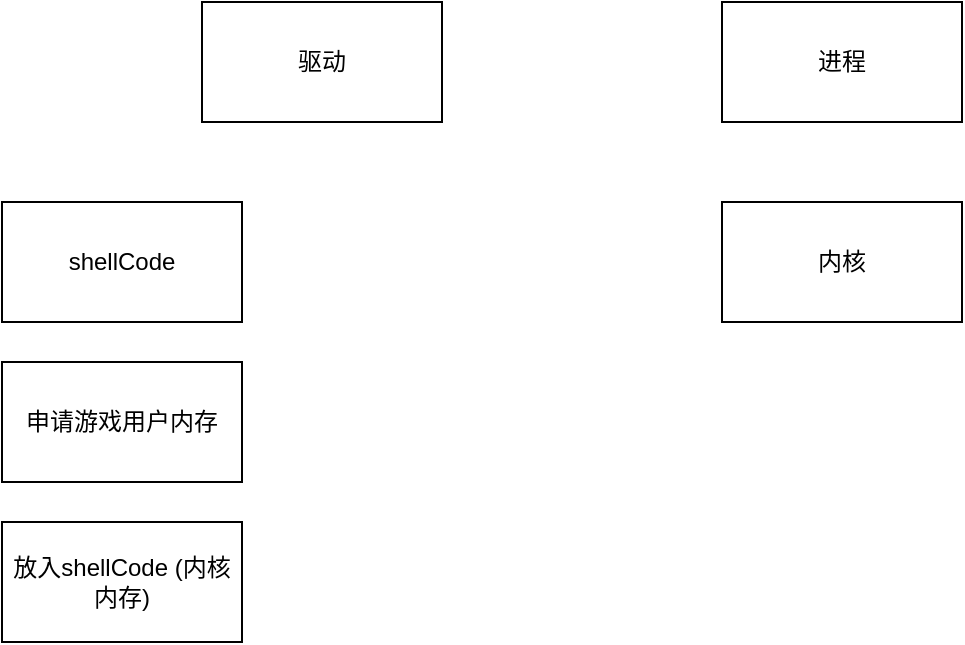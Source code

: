 <mxfile version="24.3.1" type="github" pages="2">
  <diagram name="第 1 页" id="amTzQ4nQgbFOFL9EsWye">
    <mxGraphModel dx="1221" dy="626" grid="1" gridSize="10" guides="1" tooltips="1" connect="1" arrows="1" fold="1" page="1" pageScale="1" pageWidth="827" pageHeight="1169" math="0" shadow="0">
      <root>
        <mxCell id="0" />
        <mxCell id="1" parent="0" />
        <mxCell id="vFY7mL4guIHpAwKgdtx8-1" value="驱动" style="rounded=0;whiteSpace=wrap;html=1;" parent="1" vertex="1">
          <mxGeometry x="160" y="170" width="120" height="60" as="geometry" />
        </mxCell>
        <mxCell id="vFY7mL4guIHpAwKgdtx8-2" value="进程" style="rounded=0;whiteSpace=wrap;html=1;" parent="1" vertex="1">
          <mxGeometry x="420" y="170" width="120" height="60" as="geometry" />
        </mxCell>
        <mxCell id="vFY7mL4guIHpAwKgdtx8-3" value="内核" style="rounded=0;whiteSpace=wrap;html=1;" parent="1" vertex="1">
          <mxGeometry x="420" y="270" width="120" height="60" as="geometry" />
        </mxCell>
        <mxCell id="vFY7mL4guIHpAwKgdtx8-4" value="shellCode" style="rounded=0;whiteSpace=wrap;html=1;" parent="1" vertex="1">
          <mxGeometry x="60" y="270" width="120" height="60" as="geometry" />
        </mxCell>
        <mxCell id="vFY7mL4guIHpAwKgdtx8-5" value="申请游戏用户内存" style="rounded=0;whiteSpace=wrap;html=1;" parent="1" vertex="1">
          <mxGeometry x="60" y="350" width="120" height="60" as="geometry" />
        </mxCell>
        <mxCell id="vFY7mL4guIHpAwKgdtx8-6" value="放入shellCode (内核内存)" style="rounded=0;whiteSpace=wrap;html=1;" parent="1" vertex="1">
          <mxGeometry x="60" y="430" width="120" height="60" as="geometry" />
        </mxCell>
      </root>
    </mxGraphModel>
  </diagram>
  <diagram id="orKUI0VS1pnv4E4xQvf8" name="window进程创建">
    <mxGraphModel dx="1221" dy="626" grid="1" gridSize="10" guides="1" tooltips="1" connect="1" arrows="1" fold="1" page="1" pageScale="1" pageWidth="827" pageHeight="1169" math="0" shadow="0">
      <root>
        <mxCell id="0" />
        <mxCell id="1" parent="0" />
        <mxCell id="v5f-sOpUTFKPdSqthmKz-1" value="创建进程" style="rounded=0;whiteSpace=wrap;html=1;" parent="1" vertex="1">
          <mxGeometry x="340" y="180" width="120" height="60" as="geometry" />
        </mxCell>
        <mxCell id="v5f-sOpUTFKPdSqthmKz-2" value="创建进程控制块" style="rounded=0;whiteSpace=wrap;html=1;" parent="1" vertex="1">
          <mxGeometry x="340" y="260" width="120" height="60" as="geometry" />
        </mxCell>
        <mxCell id="v5f-sOpUTFKPdSqthmKz-3" value="cmd.exe run qq.exe" style="rounded=0;whiteSpace=wrap;html=1;" parent="1" vertex="1">
          <mxGeometry x="340" y="90" width="120" height="60" as="geometry" />
        </mxCell>
        <mxCell id="v5f-sOpUTFKPdSqthmKz-4" value="创建线程" style="rounded=0;whiteSpace=wrap;html=1;" parent="1" vertex="1">
          <mxGeometry x="340" y="340" width="120" height="60" as="geometry" />
        </mxCell>
        <mxCell id="v5f-sOpUTFKPdSqthmKz-5" value="创建线程控制块" style="rounded=0;whiteSpace=wrap;html=1;" parent="1" vertex="1">
          <mxGeometry x="340" y="420" width="120" height="60" as="geometry" />
        </mxCell>
        <mxCell id="v5f-sOpUTFKPdSqthmKz-6" value="创建用户空间" style="rounded=0;whiteSpace=wrap;html=1;" parent="1" vertex="1">
          <mxGeometry x="480" y="260" width="120" height="60" as="geometry" />
        </mxCell>
        <mxCell id="v5f-sOpUTFKPdSqthmKz-7" value="文件映像区" style="rounded=0;whiteSpace=wrap;html=1;" parent="1" vertex="1">
          <mxGeometry x="640" y="230" width="120" height="60" as="geometry" />
        </mxCell>
        <mxCell id="v5f-sOpUTFKPdSqthmKz-8" value="装入exe文件" style="rounded=0;whiteSpace=wrap;html=1;" parent="1" vertex="1">
          <mxGeometry x="780" y="180" width="120" height="60" as="geometry" />
        </mxCell>
        <mxCell id="v5f-sOpUTFKPdSqthmKz-9" value="装入ntdll.dll文件" style="rounded=0;whiteSpace=wrap;html=1;" parent="1" vertex="1">
          <mxGeometry x="780" y="260" width="120" height="60" as="geometry" />
        </mxCell>
        <mxCell id="daDOXY3-AWOaJukKizB2-1" value="文件映像区" style="rounded=0;whiteSpace=wrap;html=1;" parent="1" vertex="1">
          <mxGeometry x="650" y="240" width="120" height="60" as="geometry" />
        </mxCell>
        <mxCell id="4mG9CdYv9XeB0aMvNQ3R-4" style="edgeStyle=orthogonalEdgeStyle;rounded=0;orthogonalLoop=1;jettySize=auto;html=1;" edge="1" parent="1" source="4mG9CdYv9XeB0aMvNQ3R-1" target="4mG9CdYv9XeB0aMvNQ3R-2">
          <mxGeometry relative="1" as="geometry" />
        </mxCell>
        <mxCell id="4mG9CdYv9XeB0aMvNQ3R-1" value="执行了" style="rounded=0;whiteSpace=wrap;html=1;" vertex="1" parent="1">
          <mxGeometry x="440" y="650" width="120" height="60" as="geometry" />
        </mxCell>
        <mxCell id="4mG9CdYv9XeB0aMvNQ3R-2" value="无效" style="rounded=0;whiteSpace=wrap;html=1;" vertex="1" parent="1">
          <mxGeometry x="610" y="650" width="120" height="60" as="geometry" />
        </mxCell>
        <mxCell id="4mG9CdYv9XeB0aMvNQ3R-6" style="edgeStyle=orthogonalEdgeStyle;rounded=0;orthogonalLoop=1;jettySize=auto;html=1;" edge="1" parent="1" source="4mG9CdYv9XeB0aMvNQ3R-3" target="4mG9CdYv9XeB0aMvNQ3R-5">
          <mxGeometry relative="1" as="geometry" />
        </mxCell>
        <mxCell id="4mG9CdYv9XeB0aMvNQ3R-8" style="edgeStyle=orthogonalEdgeStyle;rounded=0;orthogonalLoop=1;jettySize=auto;html=1;entryX=0;entryY=0.5;entryDx=0;entryDy=0;" edge="1" parent="1" source="4mG9CdYv9XeB0aMvNQ3R-3" target="4mG9CdYv9XeB0aMvNQ3R-7">
          <mxGeometry relative="1" as="geometry" />
        </mxCell>
        <mxCell id="4mG9CdYv9XeB0aMvNQ3R-3" value="执行时机不对" style="rounded=0;whiteSpace=wrap;html=1;" vertex="1" parent="1">
          <mxGeometry x="440" y="750" width="120" height="60" as="geometry" />
        </mxCell>
        <mxCell id="4mG9CdYv9XeB0aMvNQ3R-5" value="刚加载dll就执行" style="rounded=0;whiteSpace=wrap;html=1;" vertex="1" parent="1">
          <mxGeometry x="610" y="750" width="120" height="60" as="geometry" />
        </mxCell>
        <mxCell id="4mG9CdYv9XeB0aMvNQ3R-7" value="修改dll,在函数中执行" style="rounded=0;whiteSpace=wrap;html=1;" vertex="1" parent="1">
          <mxGeometry x="610" y="840" width="130" height="60" as="geometry" />
        </mxCell>
      </root>
    </mxGraphModel>
  </diagram>
</mxfile>
